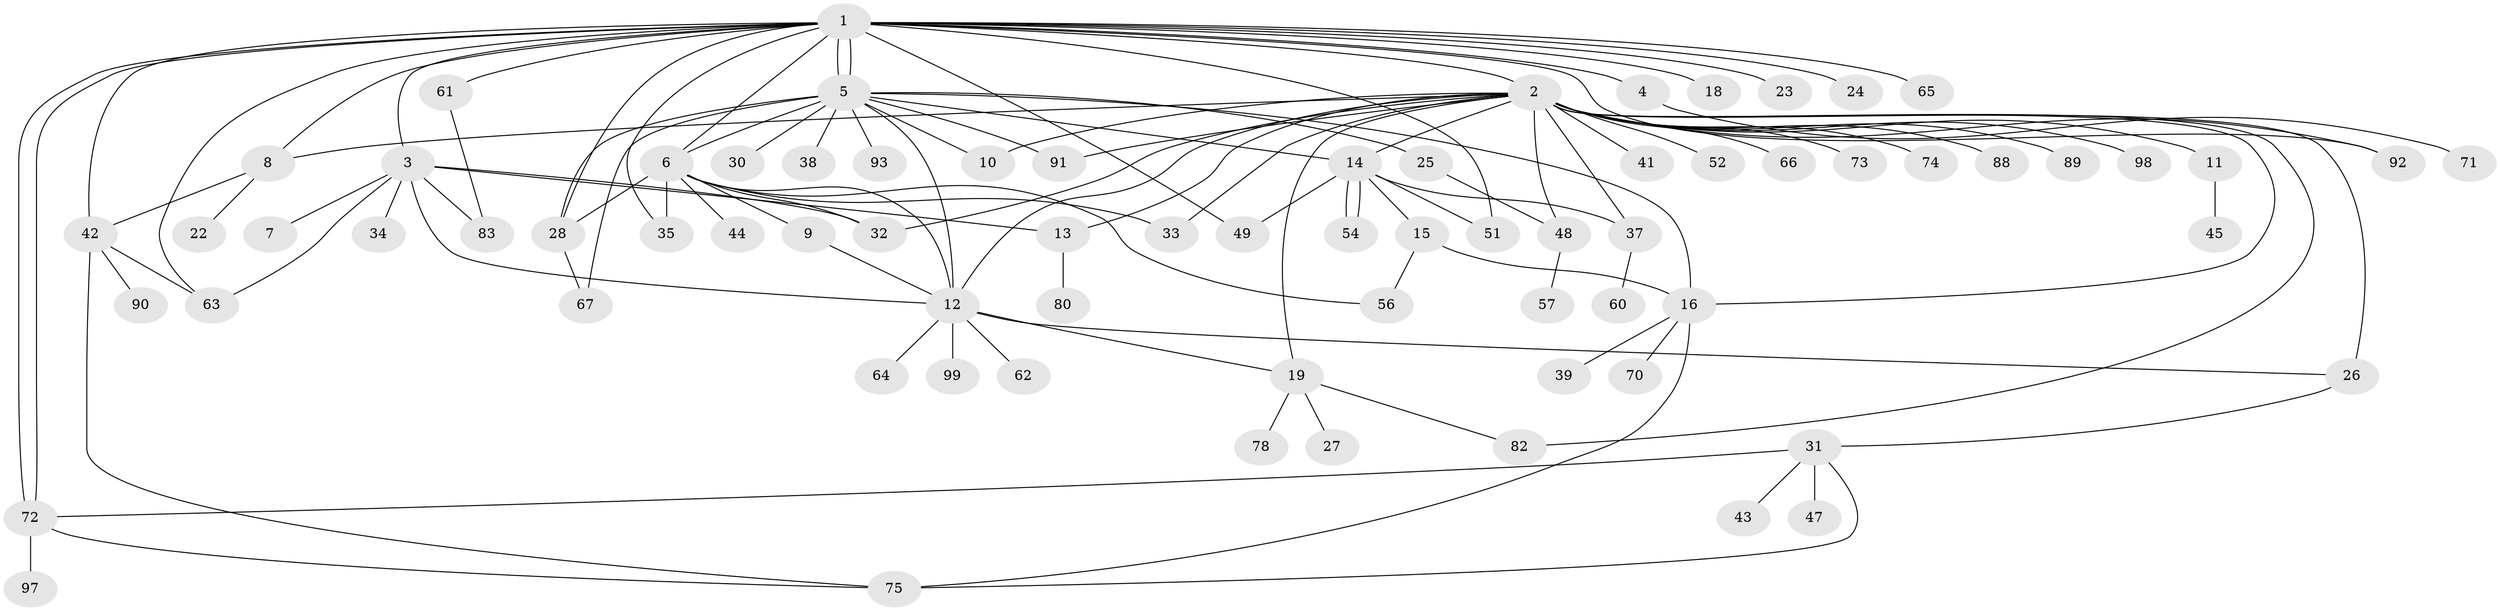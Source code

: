 // original degree distribution, {22: 0.01, 16: 0.01, 7: 0.03, 3: 0.11, 14: 0.01, 5: 0.04, 1: 0.47, 2: 0.2, 10: 0.01, 4: 0.06, 9: 0.01, 12: 0.01, 6: 0.03}
// Generated by graph-tools (version 1.1) at 2025/11/02/21/25 10:11:09]
// undirected, 74 vertices, 112 edges
graph export_dot {
graph [start="1"]
  node [color=gray90,style=filled];
  1 [super="+84"];
  2 [super="+29"];
  3 [super="+69"];
  4 [super="+20"];
  5 [super="+17"];
  6 [super="+21"];
  7;
  8 [super="+86"];
  9 [super="+50"];
  10;
  11;
  12 [super="+40"];
  13;
  14 [super="+46"];
  15 [super="+77"];
  16 [super="+58"];
  18 [super="+87"];
  19;
  22;
  23;
  24;
  25 [super="+59"];
  26;
  27 [super="+53"];
  28;
  30;
  31 [super="+79"];
  32 [super="+36"];
  33;
  34;
  35;
  37;
  38 [super="+85"];
  39;
  41;
  42 [super="+76"];
  43;
  44 [super="+95"];
  45;
  47;
  48 [super="+55"];
  49;
  51;
  52;
  54;
  56 [super="+100"];
  57;
  60;
  61 [super="+68"];
  62;
  63 [super="+94"];
  64;
  65;
  66;
  67 [super="+96"];
  70;
  71;
  72 [super="+81"];
  73;
  74;
  75;
  78;
  80;
  82;
  83;
  88;
  89;
  90;
  91;
  92;
  93;
  97;
  98;
  99;
  1 -- 2;
  1 -- 3;
  1 -- 4;
  1 -- 5;
  1 -- 5;
  1 -- 8;
  1 -- 18;
  1 -- 23;
  1 -- 24;
  1 -- 28;
  1 -- 35;
  1 -- 42;
  1 -- 49;
  1 -- 51;
  1 -- 61;
  1 -- 63;
  1 -- 65;
  1 -- 72;
  1 -- 72;
  1 -- 92;
  1 -- 6;
  2 -- 10;
  2 -- 11;
  2 -- 13;
  2 -- 16;
  2 -- 19;
  2 -- 32;
  2 -- 37;
  2 -- 41;
  2 -- 48;
  2 -- 52;
  2 -- 82;
  2 -- 88;
  2 -- 91;
  2 -- 92;
  2 -- 33;
  2 -- 66;
  2 -- 98;
  2 -- 8;
  2 -- 73;
  2 -- 74;
  2 -- 12;
  2 -- 89;
  2 -- 26;
  2 -- 14;
  3 -- 7;
  3 -- 12 [weight=2];
  3 -- 13;
  3 -- 34;
  3 -- 32;
  3 -- 83;
  3 -- 63;
  4 -- 71;
  5 -- 6 [weight=2];
  5 -- 10;
  5 -- 12;
  5 -- 14;
  5 -- 16;
  5 -- 25;
  5 -- 28;
  5 -- 38;
  5 -- 67;
  5 -- 91;
  5 -- 93;
  5 -- 30;
  6 -- 9;
  6 -- 28;
  6 -- 44;
  6 -- 32 [weight=2];
  6 -- 33;
  6 -- 35;
  6 -- 12;
  6 -- 56;
  8 -- 22;
  8 -- 42;
  9 -- 12;
  11 -- 45;
  12 -- 19;
  12 -- 26;
  12 -- 62;
  12 -- 64;
  12 -- 99;
  13 -- 80;
  14 -- 15;
  14 -- 37;
  14 -- 51;
  14 -- 54;
  14 -- 54;
  14 -- 49;
  15 -- 16;
  15 -- 56;
  16 -- 39;
  16 -- 70;
  16 -- 75;
  19 -- 27;
  19 -- 78;
  19 -- 82;
  25 -- 48;
  26 -- 31;
  28 -- 67;
  31 -- 43;
  31 -- 47;
  31 -- 72;
  31 -- 75;
  37 -- 60;
  42 -- 63;
  42 -- 75;
  42 -- 90;
  48 -- 57;
  61 -- 83;
  72 -- 75;
  72 -- 97;
}
